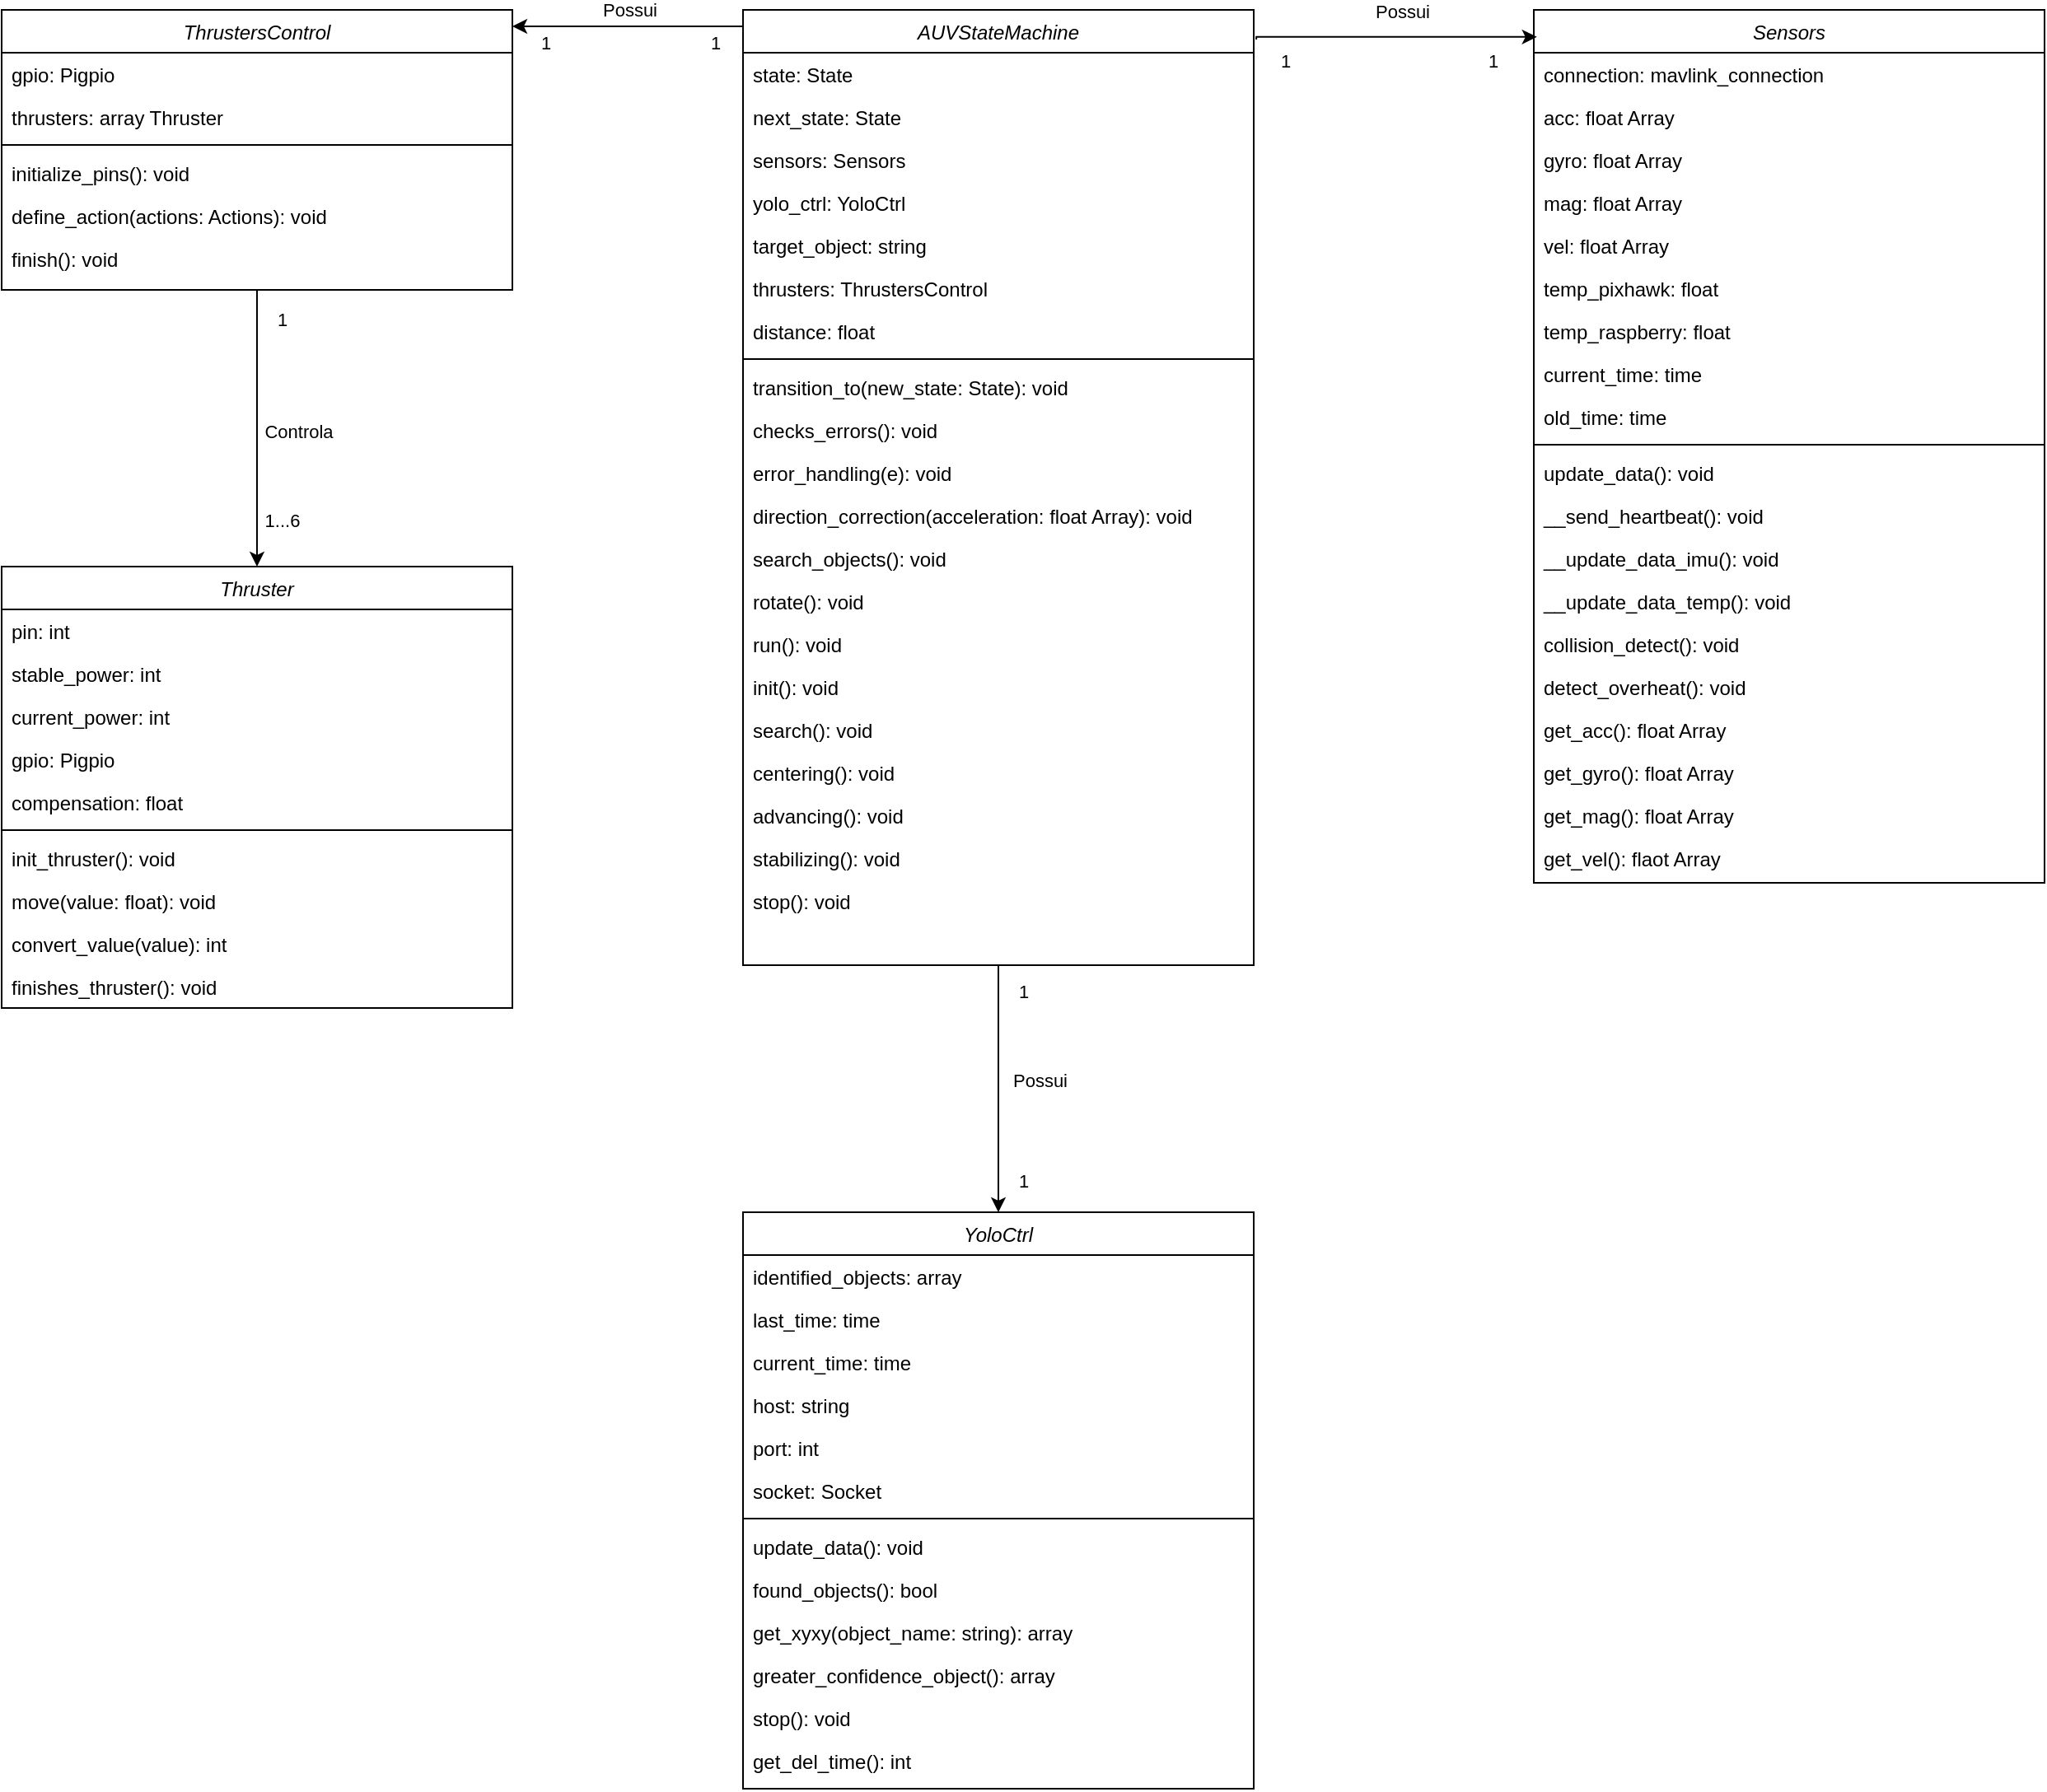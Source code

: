 <mxfile version="24.7.17">
  <diagram id="C5RBs43oDa-KdzZeNtuy" name="Page-1">
    <mxGraphModel dx="1303" dy="288" grid="1" gridSize="10" guides="1" tooltips="1" connect="1" arrows="1" fold="1" page="1" pageScale="1" pageWidth="827" pageHeight="1169" math="0" shadow="0">
      <root>
        <mxCell id="WIyWlLk6GJQsqaUBKTNV-0" />
        <mxCell id="WIyWlLk6GJQsqaUBKTNV-1" parent="WIyWlLk6GJQsqaUBKTNV-0" />
        <mxCell id="ebI2x4qFgctwWanBgVVj-23" value="" style="edgeStyle=orthogonalEdgeStyle;rounded=0;orthogonalLoop=1;jettySize=auto;html=1;" parent="WIyWlLk6GJQsqaUBKTNV-1" source="zkfFHV4jXpPFQw0GAbJ--0" target="ebI2x4qFgctwWanBgVVj-1" edge="1">
          <mxGeometry relative="1" as="geometry">
            <Array as="points">
              <mxPoint x="160" y="130" />
              <mxPoint x="160" y="130" />
            </Array>
          </mxGeometry>
        </mxCell>
        <mxCell id="ebI2x4qFgctwWanBgVVj-61" value="1" style="edgeLabel;html=1;align=center;verticalAlign=middle;resizable=0;points=[];" parent="ebI2x4qFgctwWanBgVVj-23" vertex="1" connectable="0">
          <mxGeometry x="0.538" y="1" relative="1" as="geometry">
            <mxPoint x="-13" y="9" as="offset" />
          </mxGeometry>
        </mxCell>
        <mxCell id="ebI2x4qFgctwWanBgVVj-62" value="Possui" style="edgeLabel;html=1;align=center;verticalAlign=middle;resizable=0;points=[];" parent="ebI2x4qFgctwWanBgVVj-23" vertex="1" connectable="0">
          <mxGeometry x="-0.008" y="-3" relative="1" as="geometry">
            <mxPoint y="-7" as="offset" />
          </mxGeometry>
        </mxCell>
        <mxCell id="ebI2x4qFgctwWanBgVVj-63" value="1" style="edgeLabel;html=1;align=center;verticalAlign=middle;resizable=0;points=[];" parent="ebI2x4qFgctwWanBgVVj-23" vertex="1" connectable="0">
          <mxGeometry x="-0.748" y="2" relative="1" as="geometry">
            <mxPoint y="8" as="offset" />
          </mxGeometry>
        </mxCell>
        <mxCell id="ebI2x4qFgctwWanBgVVj-57" value="" style="edgeStyle=orthogonalEdgeStyle;rounded=0;orthogonalLoop=1;jettySize=auto;html=1;" parent="WIyWlLk6GJQsqaUBKTNV-1" source="zkfFHV4jXpPFQw0GAbJ--0" target="ebI2x4qFgctwWanBgVVj-35" edge="1">
          <mxGeometry relative="1" as="geometry" />
        </mxCell>
        <mxCell id="ebI2x4qFgctwWanBgVVj-71" value="Possui" style="edgeLabel;html=1;align=center;verticalAlign=middle;resizable=0;points=[];" parent="ebI2x4qFgctwWanBgVVj-57" vertex="1" connectable="0">
          <mxGeometry x="-0.067" y="2" relative="1" as="geometry">
            <mxPoint x="23" as="offset" />
          </mxGeometry>
        </mxCell>
        <mxCell id="ebI2x4qFgctwWanBgVVj-72" value="1" style="edgeLabel;html=1;align=center;verticalAlign=middle;resizable=0;points=[];" parent="ebI2x4qFgctwWanBgVVj-57" vertex="1" connectable="0">
          <mxGeometry x="0.746" y="-2" relative="1" as="geometry">
            <mxPoint x="17" as="offset" />
          </mxGeometry>
        </mxCell>
        <mxCell id="ebI2x4qFgctwWanBgVVj-73" value="1" style="edgeLabel;html=1;align=center;verticalAlign=middle;resizable=0;points=[];" parent="ebI2x4qFgctwWanBgVVj-57" vertex="1" connectable="0">
          <mxGeometry x="-0.79" y="2" relative="1" as="geometry">
            <mxPoint x="13" as="offset" />
          </mxGeometry>
        </mxCell>
        <mxCell id="zkfFHV4jXpPFQw0GAbJ--0" value="AUVStateMachine" style="swimlane;fontStyle=2;align=center;verticalAlign=top;childLayout=stackLayout;horizontal=1;startSize=26;horizontalStack=0;resizeParent=1;resizeLast=0;collapsible=1;marginBottom=0;rounded=0;shadow=0;strokeWidth=1;" parent="WIyWlLk6GJQsqaUBKTNV-1" vertex="1">
          <mxGeometry x="220" y="120" width="310" height="580" as="geometry">
            <mxRectangle x="220" y="120" width="160" height="26" as="alternateBounds" />
          </mxGeometry>
        </mxCell>
        <mxCell id="zkfFHV4jXpPFQw0GAbJ--1" value="state: State" style="text;align=left;verticalAlign=top;spacingLeft=4;spacingRight=4;overflow=hidden;rotatable=0;points=[[0,0.5],[1,0.5]];portConstraint=eastwest;" parent="zkfFHV4jXpPFQw0GAbJ--0" vertex="1">
          <mxGeometry y="26" width="310" height="26" as="geometry" />
        </mxCell>
        <mxCell id="zkfFHV4jXpPFQw0GAbJ--2" value="next_state: State" style="text;align=left;verticalAlign=top;spacingLeft=4;spacingRight=4;overflow=hidden;rotatable=0;points=[[0,0.5],[1,0.5]];portConstraint=eastwest;rounded=0;shadow=0;html=0;" parent="zkfFHV4jXpPFQw0GAbJ--0" vertex="1">
          <mxGeometry y="52" width="310" height="26" as="geometry" />
        </mxCell>
        <mxCell id="zkfFHV4jXpPFQw0GAbJ--3" value="sensors: Sensors" style="text;align=left;verticalAlign=top;spacingLeft=4;spacingRight=4;overflow=hidden;rotatable=0;points=[[0,0.5],[1,0.5]];portConstraint=eastwest;rounded=0;shadow=0;html=0;" parent="zkfFHV4jXpPFQw0GAbJ--0" vertex="1">
          <mxGeometry y="78" width="310" height="26" as="geometry" />
        </mxCell>
        <mxCell id="G3Oy-dpfTyaTn0ayx6UJ-1" value="yolo_ctrl: YoloCtrl" style="text;align=left;verticalAlign=top;spacingLeft=4;spacingRight=4;overflow=hidden;rotatable=0;points=[[0,0.5],[1,0.5]];portConstraint=eastwest;rounded=0;shadow=0;html=0;" parent="zkfFHV4jXpPFQw0GAbJ--0" vertex="1">
          <mxGeometry y="104" width="310" height="26" as="geometry" />
        </mxCell>
        <mxCell id="G3Oy-dpfTyaTn0ayx6UJ-2" value="target_object: string" style="text;align=left;verticalAlign=top;spacingLeft=4;spacingRight=4;overflow=hidden;rotatable=0;points=[[0,0.5],[1,0.5]];portConstraint=eastwest;rounded=0;shadow=0;html=0;" parent="zkfFHV4jXpPFQw0GAbJ--0" vertex="1">
          <mxGeometry y="130" width="310" height="26" as="geometry" />
        </mxCell>
        <mxCell id="G3Oy-dpfTyaTn0ayx6UJ-3" value="thrusters: ThrustersControl" style="text;align=left;verticalAlign=top;spacingLeft=4;spacingRight=4;overflow=hidden;rotatable=0;points=[[0,0.5],[1,0.5]];portConstraint=eastwest;rounded=0;shadow=0;html=0;" parent="zkfFHV4jXpPFQw0GAbJ--0" vertex="1">
          <mxGeometry y="156" width="310" height="26" as="geometry" />
        </mxCell>
        <mxCell id="G3Oy-dpfTyaTn0ayx6UJ-4" value="distance: float" style="text;align=left;verticalAlign=top;spacingLeft=4;spacingRight=4;overflow=hidden;rotatable=0;points=[[0,0.5],[1,0.5]];portConstraint=eastwest;rounded=0;shadow=0;html=0;" parent="zkfFHV4jXpPFQw0GAbJ--0" vertex="1">
          <mxGeometry y="182" width="310" height="26" as="geometry" />
        </mxCell>
        <mxCell id="zkfFHV4jXpPFQw0GAbJ--4" value="" style="line;html=1;strokeWidth=1;align=left;verticalAlign=middle;spacingTop=-1;spacingLeft=3;spacingRight=3;rotatable=0;labelPosition=right;points=[];portConstraint=eastwest;" parent="zkfFHV4jXpPFQw0GAbJ--0" vertex="1">
          <mxGeometry y="208" width="310" height="8" as="geometry" />
        </mxCell>
        <mxCell id="zkfFHV4jXpPFQw0GAbJ--5" value="transition_to(new_state: State): void" style="text;align=left;verticalAlign=top;spacingLeft=4;spacingRight=4;overflow=hidden;rotatable=0;points=[[0,0.5],[1,0.5]];portConstraint=eastwest;" parent="zkfFHV4jXpPFQw0GAbJ--0" vertex="1">
          <mxGeometry y="216" width="310" height="26" as="geometry" />
        </mxCell>
        <mxCell id="G3Oy-dpfTyaTn0ayx6UJ-5" value="checks_errors(): void" style="text;align=left;verticalAlign=top;spacingLeft=4;spacingRight=4;overflow=hidden;rotatable=0;points=[[0,0.5],[1,0.5]];portConstraint=eastwest;" parent="zkfFHV4jXpPFQw0GAbJ--0" vertex="1">
          <mxGeometry y="242" width="310" height="26" as="geometry" />
        </mxCell>
        <mxCell id="G3Oy-dpfTyaTn0ayx6UJ-7" value="error_handling(e): void" style="text;align=left;verticalAlign=top;spacingLeft=4;spacingRight=4;overflow=hidden;rotatable=0;points=[[0,0.5],[1,0.5]];portConstraint=eastwest;" parent="zkfFHV4jXpPFQw0GAbJ--0" vertex="1">
          <mxGeometry y="268" width="310" height="26" as="geometry" />
        </mxCell>
        <mxCell id="G3Oy-dpfTyaTn0ayx6UJ-8" value="direction_correction(acceleration: float Array): void" style="text;align=left;verticalAlign=top;spacingLeft=4;spacingRight=4;overflow=hidden;rotatable=0;points=[[0,0.5],[1,0.5]];portConstraint=eastwest;" parent="zkfFHV4jXpPFQw0GAbJ--0" vertex="1">
          <mxGeometry y="294" width="310" height="26" as="geometry" />
        </mxCell>
        <mxCell id="G3Oy-dpfTyaTn0ayx6UJ-11" value="search_objects(): void" style="text;align=left;verticalAlign=top;spacingLeft=4;spacingRight=4;overflow=hidden;rotatable=0;points=[[0,0.5],[1,0.5]];portConstraint=eastwest;" parent="zkfFHV4jXpPFQw0GAbJ--0" vertex="1">
          <mxGeometry y="320" width="310" height="26" as="geometry" />
        </mxCell>
        <mxCell id="G3Oy-dpfTyaTn0ayx6UJ-12" value="rotate(): void" style="text;align=left;verticalAlign=top;spacingLeft=4;spacingRight=4;overflow=hidden;rotatable=0;points=[[0,0.5],[1,0.5]];portConstraint=eastwest;" parent="zkfFHV4jXpPFQw0GAbJ--0" vertex="1">
          <mxGeometry y="346" width="310" height="26" as="geometry" />
        </mxCell>
        <mxCell id="G3Oy-dpfTyaTn0ayx6UJ-6" value="run(): void" style="text;align=left;verticalAlign=top;spacingLeft=4;spacingRight=4;overflow=hidden;rotatable=0;points=[[0,0.5],[1,0.5]];portConstraint=eastwest;" parent="zkfFHV4jXpPFQw0GAbJ--0" vertex="1">
          <mxGeometry y="372" width="310" height="26" as="geometry" />
        </mxCell>
        <mxCell id="G3Oy-dpfTyaTn0ayx6UJ-9" value="init(): void" style="text;align=left;verticalAlign=top;spacingLeft=4;spacingRight=4;overflow=hidden;rotatable=0;points=[[0,0.5],[1,0.5]];portConstraint=eastwest;" parent="zkfFHV4jXpPFQw0GAbJ--0" vertex="1">
          <mxGeometry y="398" width="310" height="26" as="geometry" />
        </mxCell>
        <mxCell id="G3Oy-dpfTyaTn0ayx6UJ-10" value="search(): void" style="text;align=left;verticalAlign=top;spacingLeft=4;spacingRight=4;overflow=hidden;rotatable=0;points=[[0,0.5],[1,0.5]];portConstraint=eastwest;" parent="zkfFHV4jXpPFQw0GAbJ--0" vertex="1">
          <mxGeometry y="424" width="310" height="26" as="geometry" />
        </mxCell>
        <mxCell id="G3Oy-dpfTyaTn0ayx6UJ-13" value="centering(): void" style="text;align=left;verticalAlign=top;spacingLeft=4;spacingRight=4;overflow=hidden;rotatable=0;points=[[0,0.5],[1,0.5]];portConstraint=eastwest;" parent="zkfFHV4jXpPFQw0GAbJ--0" vertex="1">
          <mxGeometry y="450" width="310" height="26" as="geometry" />
        </mxCell>
        <mxCell id="G3Oy-dpfTyaTn0ayx6UJ-14" value="advancing(): void" style="text;align=left;verticalAlign=top;spacingLeft=4;spacingRight=4;overflow=hidden;rotatable=0;points=[[0,0.5],[1,0.5]];portConstraint=eastwest;" parent="zkfFHV4jXpPFQw0GAbJ--0" vertex="1">
          <mxGeometry y="476" width="310" height="26" as="geometry" />
        </mxCell>
        <mxCell id="G3Oy-dpfTyaTn0ayx6UJ-15" value="stabilizing(): void" style="text;align=left;verticalAlign=top;spacingLeft=4;spacingRight=4;overflow=hidden;rotatable=0;points=[[0,0.5],[1,0.5]];portConstraint=eastwest;" parent="zkfFHV4jXpPFQw0GAbJ--0" vertex="1">
          <mxGeometry y="502" width="310" height="26" as="geometry" />
        </mxCell>
        <mxCell id="G3Oy-dpfTyaTn0ayx6UJ-16" value="stop(): void" style="text;align=left;verticalAlign=top;spacingLeft=4;spacingRight=4;overflow=hidden;rotatable=0;points=[[0,0.5],[1,0.5]];portConstraint=eastwest;" parent="zkfFHV4jXpPFQw0GAbJ--0" vertex="1">
          <mxGeometry y="528" width="310" height="26" as="geometry" />
        </mxCell>
        <mxCell id="G3Oy-dpfTyaTn0ayx6UJ-17" value="Sensors" style="swimlane;fontStyle=2;align=center;verticalAlign=top;childLayout=stackLayout;horizontal=1;startSize=26;horizontalStack=0;resizeParent=1;resizeLast=0;collapsible=1;marginBottom=0;rounded=0;shadow=0;strokeWidth=1;" parent="WIyWlLk6GJQsqaUBKTNV-1" vertex="1">
          <mxGeometry x="700" y="120" width="310" height="530" as="geometry">
            <mxRectangle x="220" y="120" width="160" height="26" as="alternateBounds" />
          </mxGeometry>
        </mxCell>
        <mxCell id="G3Oy-dpfTyaTn0ayx6UJ-18" value="connection: mavlink_connection" style="text;align=left;verticalAlign=top;spacingLeft=4;spacingRight=4;overflow=hidden;rotatable=0;points=[[0,0.5],[1,0.5]];portConstraint=eastwest;" parent="G3Oy-dpfTyaTn0ayx6UJ-17" vertex="1">
          <mxGeometry y="26" width="310" height="26" as="geometry" />
        </mxCell>
        <mxCell id="G3Oy-dpfTyaTn0ayx6UJ-19" value="acc: float Array" style="text;align=left;verticalAlign=top;spacingLeft=4;spacingRight=4;overflow=hidden;rotatable=0;points=[[0,0.5],[1,0.5]];portConstraint=eastwest;rounded=0;shadow=0;html=0;" parent="G3Oy-dpfTyaTn0ayx6UJ-17" vertex="1">
          <mxGeometry y="52" width="310" height="26" as="geometry" />
        </mxCell>
        <mxCell id="G3Oy-dpfTyaTn0ayx6UJ-20" value="gyro: float Array" style="text;align=left;verticalAlign=top;spacingLeft=4;spacingRight=4;overflow=hidden;rotatable=0;points=[[0,0.5],[1,0.5]];portConstraint=eastwest;rounded=0;shadow=0;html=0;" parent="G3Oy-dpfTyaTn0ayx6UJ-17" vertex="1">
          <mxGeometry y="78" width="310" height="26" as="geometry" />
        </mxCell>
        <mxCell id="G3Oy-dpfTyaTn0ayx6UJ-21" value="mag: float Array" style="text;align=left;verticalAlign=top;spacingLeft=4;spacingRight=4;overflow=hidden;rotatable=0;points=[[0,0.5],[1,0.5]];portConstraint=eastwest;rounded=0;shadow=0;html=0;" parent="G3Oy-dpfTyaTn0ayx6UJ-17" vertex="1">
          <mxGeometry y="104" width="310" height="26" as="geometry" />
        </mxCell>
        <mxCell id="G3Oy-dpfTyaTn0ayx6UJ-22" value="vel: float Array" style="text;align=left;verticalAlign=top;spacingLeft=4;spacingRight=4;overflow=hidden;rotatable=0;points=[[0,0.5],[1,0.5]];portConstraint=eastwest;rounded=0;shadow=0;html=0;" parent="G3Oy-dpfTyaTn0ayx6UJ-17" vertex="1">
          <mxGeometry y="130" width="310" height="26" as="geometry" />
        </mxCell>
        <mxCell id="G3Oy-dpfTyaTn0ayx6UJ-23" value="temp_pixhawk: float" style="text;align=left;verticalAlign=top;spacingLeft=4;spacingRight=4;overflow=hidden;rotatable=0;points=[[0,0.5],[1,0.5]];portConstraint=eastwest;rounded=0;shadow=0;html=0;" parent="G3Oy-dpfTyaTn0ayx6UJ-17" vertex="1">
          <mxGeometry y="156" width="310" height="26" as="geometry" />
        </mxCell>
        <mxCell id="G3Oy-dpfTyaTn0ayx6UJ-24" value="temp_raspberry: float" style="text;align=left;verticalAlign=top;spacingLeft=4;spacingRight=4;overflow=hidden;rotatable=0;points=[[0,0.5],[1,0.5]];portConstraint=eastwest;rounded=0;shadow=0;html=0;" parent="G3Oy-dpfTyaTn0ayx6UJ-17" vertex="1">
          <mxGeometry y="182" width="310" height="26" as="geometry" />
        </mxCell>
        <mxCell id="G3Oy-dpfTyaTn0ayx6UJ-39" value="current_time: time" style="text;align=left;verticalAlign=top;spacingLeft=4;spacingRight=4;overflow=hidden;rotatable=0;points=[[0,0.5],[1,0.5]];portConstraint=eastwest;rounded=0;shadow=0;html=0;" parent="G3Oy-dpfTyaTn0ayx6UJ-17" vertex="1">
          <mxGeometry y="208" width="310" height="26" as="geometry" />
        </mxCell>
        <mxCell id="G3Oy-dpfTyaTn0ayx6UJ-40" value="old_time: time" style="text;align=left;verticalAlign=top;spacingLeft=4;spacingRight=4;overflow=hidden;rotatable=0;points=[[0,0.5],[1,0.5]];portConstraint=eastwest;rounded=0;shadow=0;html=0;" parent="G3Oy-dpfTyaTn0ayx6UJ-17" vertex="1">
          <mxGeometry y="234" width="310" height="26" as="geometry" />
        </mxCell>
        <mxCell id="G3Oy-dpfTyaTn0ayx6UJ-25" value="" style="line;html=1;strokeWidth=1;align=left;verticalAlign=middle;spacingTop=-1;spacingLeft=3;spacingRight=3;rotatable=0;labelPosition=right;points=[];portConstraint=eastwest;" parent="G3Oy-dpfTyaTn0ayx6UJ-17" vertex="1">
          <mxGeometry y="260" width="310" height="8" as="geometry" />
        </mxCell>
        <mxCell id="G3Oy-dpfTyaTn0ayx6UJ-26" value="update_data(): void" style="text;align=left;verticalAlign=top;spacingLeft=4;spacingRight=4;overflow=hidden;rotatable=0;points=[[0,0.5],[1,0.5]];portConstraint=eastwest;" parent="G3Oy-dpfTyaTn0ayx6UJ-17" vertex="1">
          <mxGeometry y="268" width="310" height="26" as="geometry" />
        </mxCell>
        <mxCell id="G3Oy-dpfTyaTn0ayx6UJ-27" value="__send_heartbeat(): void" style="text;align=left;verticalAlign=top;spacingLeft=4;spacingRight=4;overflow=hidden;rotatable=0;points=[[0,0.5],[1,0.5]];portConstraint=eastwest;" parent="G3Oy-dpfTyaTn0ayx6UJ-17" vertex="1">
          <mxGeometry y="294" width="310" height="26" as="geometry" />
        </mxCell>
        <mxCell id="G3Oy-dpfTyaTn0ayx6UJ-28" value="__update_data_imu(): void" style="text;align=left;verticalAlign=top;spacingLeft=4;spacingRight=4;overflow=hidden;rotatable=0;points=[[0,0.5],[1,0.5]];portConstraint=eastwest;" parent="G3Oy-dpfTyaTn0ayx6UJ-17" vertex="1">
          <mxGeometry y="320" width="310" height="26" as="geometry" />
        </mxCell>
        <mxCell id="G3Oy-dpfTyaTn0ayx6UJ-29" value="__update_data_temp(): void" style="text;align=left;verticalAlign=top;spacingLeft=4;spacingRight=4;overflow=hidden;rotatable=0;points=[[0,0.5],[1,0.5]];portConstraint=eastwest;" parent="G3Oy-dpfTyaTn0ayx6UJ-17" vertex="1">
          <mxGeometry y="346" width="310" height="26" as="geometry" />
        </mxCell>
        <mxCell id="G3Oy-dpfTyaTn0ayx6UJ-30" value="collision_detect(): void" style="text;align=left;verticalAlign=top;spacingLeft=4;spacingRight=4;overflow=hidden;rotatable=0;points=[[0,0.5],[1,0.5]];portConstraint=eastwest;" parent="G3Oy-dpfTyaTn0ayx6UJ-17" vertex="1">
          <mxGeometry y="372" width="310" height="26" as="geometry" />
        </mxCell>
        <mxCell id="G3Oy-dpfTyaTn0ayx6UJ-31" value="detect_overheat(): void" style="text;align=left;verticalAlign=top;spacingLeft=4;spacingRight=4;overflow=hidden;rotatable=0;points=[[0,0.5],[1,0.5]];portConstraint=eastwest;" parent="G3Oy-dpfTyaTn0ayx6UJ-17" vertex="1">
          <mxGeometry y="398" width="310" height="26" as="geometry" />
        </mxCell>
        <mxCell id="G3Oy-dpfTyaTn0ayx6UJ-32" value="get_acc(): float Array" style="text;align=left;verticalAlign=top;spacingLeft=4;spacingRight=4;overflow=hidden;rotatable=0;points=[[0,0.5],[1,0.5]];portConstraint=eastwest;" parent="G3Oy-dpfTyaTn0ayx6UJ-17" vertex="1">
          <mxGeometry y="424" width="310" height="26" as="geometry" />
        </mxCell>
        <mxCell id="G3Oy-dpfTyaTn0ayx6UJ-33" value="get_gyro(): float Array" style="text;align=left;verticalAlign=top;spacingLeft=4;spacingRight=4;overflow=hidden;rotatable=0;points=[[0,0.5],[1,0.5]];portConstraint=eastwest;" parent="G3Oy-dpfTyaTn0ayx6UJ-17" vertex="1">
          <mxGeometry y="450" width="310" height="26" as="geometry" />
        </mxCell>
        <mxCell id="G3Oy-dpfTyaTn0ayx6UJ-34" value="get_mag(): float Array" style="text;align=left;verticalAlign=top;spacingLeft=4;spacingRight=4;overflow=hidden;rotatable=0;points=[[0,0.5],[1,0.5]];portConstraint=eastwest;" parent="G3Oy-dpfTyaTn0ayx6UJ-17" vertex="1">
          <mxGeometry y="476" width="310" height="26" as="geometry" />
        </mxCell>
        <mxCell id="G3Oy-dpfTyaTn0ayx6UJ-35" value="get_vel(): flaot Array" style="text;align=left;verticalAlign=top;spacingLeft=4;spacingRight=4;overflow=hidden;rotatable=0;points=[[0,0.5],[1,0.5]];portConstraint=eastwest;" parent="G3Oy-dpfTyaTn0ayx6UJ-17" vertex="1">
          <mxGeometry y="502" width="310" height="26" as="geometry" />
        </mxCell>
        <mxCell id="ebI2x4qFgctwWanBgVVj-31" value="" style="edgeStyle=orthogonalEdgeStyle;rounded=0;orthogonalLoop=1;jettySize=auto;html=1;" parent="WIyWlLk6GJQsqaUBKTNV-1" source="ebI2x4qFgctwWanBgVVj-1" target="ebI2x4qFgctwWanBgVVj-24" edge="1">
          <mxGeometry relative="1" as="geometry" />
        </mxCell>
        <mxCell id="ebI2x4qFgctwWanBgVVj-64" value="Controla" style="edgeLabel;html=1;align=center;verticalAlign=middle;resizable=0;points=[];" parent="ebI2x4qFgctwWanBgVVj-31" vertex="1" connectable="0">
          <mxGeometry x="-0.065" y="4" relative="1" as="geometry">
            <mxPoint x="21" y="7" as="offset" />
          </mxGeometry>
        </mxCell>
        <mxCell id="ebI2x4qFgctwWanBgVVj-66" value="1...6" style="edgeLabel;html=1;align=center;verticalAlign=middle;resizable=0;points=[];" parent="ebI2x4qFgctwWanBgVVj-31" vertex="1" connectable="0">
          <mxGeometry x="0.574" relative="1" as="geometry">
            <mxPoint x="15" y="8" as="offset" />
          </mxGeometry>
        </mxCell>
        <mxCell id="ebI2x4qFgctwWanBgVVj-67" value="1" style="edgeLabel;html=1;align=center;verticalAlign=middle;resizable=0;points=[];" parent="ebI2x4qFgctwWanBgVVj-31" vertex="1" connectable="0">
          <mxGeometry x="-0.79" y="-1" relative="1" as="geometry">
            <mxPoint x="16" as="offset" />
          </mxGeometry>
        </mxCell>
        <mxCell id="ebI2x4qFgctwWanBgVVj-1" value="ThrustersControl" style="swimlane;fontStyle=2;align=center;verticalAlign=top;childLayout=stackLayout;horizontal=1;startSize=26;horizontalStack=0;resizeParent=1;resizeLast=0;collapsible=1;marginBottom=0;rounded=0;shadow=0;strokeWidth=1;" parent="WIyWlLk6GJQsqaUBKTNV-1" vertex="1">
          <mxGeometry x="-230" y="120" width="310" height="170" as="geometry">
            <mxRectangle x="220" y="120" width="160" height="26" as="alternateBounds" />
          </mxGeometry>
        </mxCell>
        <mxCell id="ebI2x4qFgctwWanBgVVj-2" value="gpio: Pigpio" style="text;align=left;verticalAlign=top;spacingLeft=4;spacingRight=4;overflow=hidden;rotatable=0;points=[[0,0.5],[1,0.5]];portConstraint=eastwest;" parent="ebI2x4qFgctwWanBgVVj-1" vertex="1">
          <mxGeometry y="26" width="310" height="26" as="geometry" />
        </mxCell>
        <mxCell id="ebI2x4qFgctwWanBgVVj-3" value="thrusters: array Thruster" style="text;align=left;verticalAlign=top;spacingLeft=4;spacingRight=4;overflow=hidden;rotatable=0;points=[[0,0.5],[1,0.5]];portConstraint=eastwest;rounded=0;shadow=0;html=0;" parent="ebI2x4qFgctwWanBgVVj-1" vertex="1">
          <mxGeometry y="52" width="310" height="26" as="geometry" />
        </mxCell>
        <mxCell id="ebI2x4qFgctwWanBgVVj-9" value="" style="line;html=1;strokeWidth=1;align=left;verticalAlign=middle;spacingTop=-1;spacingLeft=3;spacingRight=3;rotatable=0;labelPosition=right;points=[];portConstraint=eastwest;" parent="ebI2x4qFgctwWanBgVVj-1" vertex="1">
          <mxGeometry y="78" width="310" height="8" as="geometry" />
        </mxCell>
        <mxCell id="ebI2x4qFgctwWanBgVVj-10" value="initialize_pins(): void" style="text;align=left;verticalAlign=top;spacingLeft=4;spacingRight=4;overflow=hidden;rotatable=0;points=[[0,0.5],[1,0.5]];portConstraint=eastwest;" parent="ebI2x4qFgctwWanBgVVj-1" vertex="1">
          <mxGeometry y="86" width="310" height="26" as="geometry" />
        </mxCell>
        <mxCell id="ebI2x4qFgctwWanBgVVj-11" value="define_action(actions: Actions): void" style="text;align=left;verticalAlign=top;spacingLeft=4;spacingRight=4;overflow=hidden;rotatable=0;points=[[0,0.5],[1,0.5]];portConstraint=eastwest;" parent="ebI2x4qFgctwWanBgVVj-1" vertex="1">
          <mxGeometry y="112" width="310" height="26" as="geometry" />
        </mxCell>
        <mxCell id="ebI2x4qFgctwWanBgVVj-12" value="finish(): void" style="text;align=left;verticalAlign=top;spacingLeft=4;spacingRight=4;overflow=hidden;rotatable=0;points=[[0,0.5],[1,0.5]];portConstraint=eastwest;" parent="ebI2x4qFgctwWanBgVVj-1" vertex="1">
          <mxGeometry y="138" width="310" height="26" as="geometry" />
        </mxCell>
        <mxCell id="ebI2x4qFgctwWanBgVVj-24" value="Thruster" style="swimlane;fontStyle=2;align=center;verticalAlign=top;childLayout=stackLayout;horizontal=1;startSize=26;horizontalStack=0;resizeParent=1;resizeLast=0;collapsible=1;marginBottom=0;rounded=0;shadow=0;strokeWidth=1;" parent="WIyWlLk6GJQsqaUBKTNV-1" vertex="1">
          <mxGeometry x="-230" y="458" width="310" height="268" as="geometry">
            <mxRectangle x="220" y="120" width="160" height="26" as="alternateBounds" />
          </mxGeometry>
        </mxCell>
        <mxCell id="ebI2x4qFgctwWanBgVVj-25" value="pin: int" style="text;align=left;verticalAlign=top;spacingLeft=4;spacingRight=4;overflow=hidden;rotatable=0;points=[[0,0.5],[1,0.5]];portConstraint=eastwest;" parent="ebI2x4qFgctwWanBgVVj-24" vertex="1">
          <mxGeometry y="26" width="310" height="26" as="geometry" />
        </mxCell>
        <mxCell id="ebI2x4qFgctwWanBgVVj-26" value="stable_power: int" style="text;align=left;verticalAlign=top;spacingLeft=4;spacingRight=4;overflow=hidden;rotatable=0;points=[[0,0.5],[1,0.5]];portConstraint=eastwest;rounded=0;shadow=0;html=0;" parent="ebI2x4qFgctwWanBgVVj-24" vertex="1">
          <mxGeometry y="52" width="310" height="26" as="geometry" />
        </mxCell>
        <mxCell id="ebI2x4qFgctwWanBgVVj-32" value="current_power: int" style="text;align=left;verticalAlign=top;spacingLeft=4;spacingRight=4;overflow=hidden;rotatable=0;points=[[0,0.5],[1,0.5]];portConstraint=eastwest;rounded=0;shadow=0;html=0;" parent="ebI2x4qFgctwWanBgVVj-24" vertex="1">
          <mxGeometry y="78" width="310" height="26" as="geometry" />
        </mxCell>
        <mxCell id="ebI2x4qFgctwWanBgVVj-33" value="gpio: Pigpio" style="text;align=left;verticalAlign=top;spacingLeft=4;spacingRight=4;overflow=hidden;rotatable=0;points=[[0,0.5],[1,0.5]];portConstraint=eastwest;rounded=0;shadow=0;html=0;" parent="ebI2x4qFgctwWanBgVVj-24" vertex="1">
          <mxGeometry y="104" width="310" height="26" as="geometry" />
        </mxCell>
        <mxCell id="kKHkE5Pyp8iLDEPQK9z5-0" value="compensation: float" style="text;align=left;verticalAlign=top;spacingLeft=4;spacingRight=4;overflow=hidden;rotatable=0;points=[[0,0.5],[1,0.5]];portConstraint=eastwest;rounded=0;shadow=0;html=0;" vertex="1" parent="ebI2x4qFgctwWanBgVVj-24">
          <mxGeometry y="130" width="310" height="26" as="geometry" />
        </mxCell>
        <mxCell id="ebI2x4qFgctwWanBgVVj-27" value="" style="line;html=1;strokeWidth=1;align=left;verticalAlign=middle;spacingTop=-1;spacingLeft=3;spacingRight=3;rotatable=0;labelPosition=right;points=[];portConstraint=eastwest;" parent="ebI2x4qFgctwWanBgVVj-24" vertex="1">
          <mxGeometry y="156" width="310" height="8" as="geometry" />
        </mxCell>
        <mxCell id="ebI2x4qFgctwWanBgVVj-28" value="init_thruster(): void" style="text;align=left;verticalAlign=top;spacingLeft=4;spacingRight=4;overflow=hidden;rotatable=0;points=[[0,0.5],[1,0.5]];portConstraint=eastwest;" parent="ebI2x4qFgctwWanBgVVj-24" vertex="1">
          <mxGeometry y="164" width="310" height="26" as="geometry" />
        </mxCell>
        <mxCell id="ebI2x4qFgctwWanBgVVj-29" value="move(value: float): void" style="text;align=left;verticalAlign=top;spacingLeft=4;spacingRight=4;overflow=hidden;rotatable=0;points=[[0,0.5],[1,0.5]];portConstraint=eastwest;" parent="ebI2x4qFgctwWanBgVVj-24" vertex="1">
          <mxGeometry y="190" width="310" height="26" as="geometry" />
        </mxCell>
        <mxCell id="ebI2x4qFgctwWanBgVVj-30" value="convert_value(value): int" style="text;align=left;verticalAlign=top;spacingLeft=4;spacingRight=4;overflow=hidden;rotatable=0;points=[[0,0.5],[1,0.5]];portConstraint=eastwest;" parent="ebI2x4qFgctwWanBgVVj-24" vertex="1">
          <mxGeometry y="216" width="310" height="26" as="geometry" />
        </mxCell>
        <mxCell id="ebI2x4qFgctwWanBgVVj-34" value="finishes_thruster(): void" style="text;align=left;verticalAlign=top;spacingLeft=4;spacingRight=4;overflow=hidden;rotatable=0;points=[[0,0.5],[1,0.5]];portConstraint=eastwest;" parent="ebI2x4qFgctwWanBgVVj-24" vertex="1">
          <mxGeometry y="242" width="310" height="26" as="geometry" />
        </mxCell>
        <mxCell id="ebI2x4qFgctwWanBgVVj-35" value="YoloCtrl" style="swimlane;fontStyle=2;align=center;verticalAlign=top;childLayout=stackLayout;horizontal=1;startSize=26;horizontalStack=0;resizeParent=1;resizeLast=0;collapsible=1;marginBottom=0;rounded=0;shadow=0;strokeWidth=1;" parent="WIyWlLk6GJQsqaUBKTNV-1" vertex="1">
          <mxGeometry x="220" y="850" width="310" height="350" as="geometry">
            <mxRectangle x="220" y="120" width="160" height="26" as="alternateBounds" />
          </mxGeometry>
        </mxCell>
        <mxCell id="ebI2x4qFgctwWanBgVVj-36" value="identified_objects: array" style="text;align=left;verticalAlign=top;spacingLeft=4;spacingRight=4;overflow=hidden;rotatable=0;points=[[0,0.5],[1,0.5]];portConstraint=eastwest;" parent="ebI2x4qFgctwWanBgVVj-35" vertex="1">
          <mxGeometry y="26" width="310" height="26" as="geometry" />
        </mxCell>
        <mxCell id="ebI2x4qFgctwWanBgVVj-37" value="last_time: time" style="text;align=left;verticalAlign=top;spacingLeft=4;spacingRight=4;overflow=hidden;rotatable=0;points=[[0,0.5],[1,0.5]];portConstraint=eastwest;rounded=0;shadow=0;html=0;" parent="ebI2x4qFgctwWanBgVVj-35" vertex="1">
          <mxGeometry y="52" width="310" height="26" as="geometry" />
        </mxCell>
        <mxCell id="ebI2x4qFgctwWanBgVVj-38" value="current_time: time" style="text;align=left;verticalAlign=top;spacingLeft=4;spacingRight=4;overflow=hidden;rotatable=0;points=[[0,0.5],[1,0.5]];portConstraint=eastwest;rounded=0;shadow=0;html=0;" parent="ebI2x4qFgctwWanBgVVj-35" vertex="1">
          <mxGeometry y="78" width="310" height="26" as="geometry" />
        </mxCell>
        <mxCell id="ebI2x4qFgctwWanBgVVj-39" value="host: string" style="text;align=left;verticalAlign=top;spacingLeft=4;spacingRight=4;overflow=hidden;rotatable=0;points=[[0,0.5],[1,0.5]];portConstraint=eastwest;rounded=0;shadow=0;html=0;" parent="ebI2x4qFgctwWanBgVVj-35" vertex="1">
          <mxGeometry y="104" width="310" height="26" as="geometry" />
        </mxCell>
        <mxCell id="ebI2x4qFgctwWanBgVVj-40" value="port: int" style="text;align=left;verticalAlign=top;spacingLeft=4;spacingRight=4;overflow=hidden;rotatable=0;points=[[0,0.5],[1,0.5]];portConstraint=eastwest;rounded=0;shadow=0;html=0;" parent="ebI2x4qFgctwWanBgVVj-35" vertex="1">
          <mxGeometry y="130" width="310" height="26" as="geometry" />
        </mxCell>
        <mxCell id="ebI2x4qFgctwWanBgVVj-41" value="socket: Socket" style="text;align=left;verticalAlign=top;spacingLeft=4;spacingRight=4;overflow=hidden;rotatable=0;points=[[0,0.5],[1,0.5]];portConstraint=eastwest;rounded=0;shadow=0;html=0;" parent="ebI2x4qFgctwWanBgVVj-35" vertex="1">
          <mxGeometry y="156" width="310" height="26" as="geometry" />
        </mxCell>
        <mxCell id="ebI2x4qFgctwWanBgVVj-43" value="" style="line;html=1;strokeWidth=1;align=left;verticalAlign=middle;spacingTop=-1;spacingLeft=3;spacingRight=3;rotatable=0;labelPosition=right;points=[];portConstraint=eastwest;" parent="ebI2x4qFgctwWanBgVVj-35" vertex="1">
          <mxGeometry y="182" width="310" height="8" as="geometry" />
        </mxCell>
        <mxCell id="ebI2x4qFgctwWanBgVVj-44" value="update_data(): void" style="text;align=left;verticalAlign=top;spacingLeft=4;spacingRight=4;overflow=hidden;rotatable=0;points=[[0,0.5],[1,0.5]];portConstraint=eastwest;" parent="ebI2x4qFgctwWanBgVVj-35" vertex="1">
          <mxGeometry y="190" width="310" height="26" as="geometry" />
        </mxCell>
        <mxCell id="ebI2x4qFgctwWanBgVVj-45" value="found_objects(): bool" style="text;align=left;verticalAlign=top;spacingLeft=4;spacingRight=4;overflow=hidden;rotatable=0;points=[[0,0.5],[1,0.5]];portConstraint=eastwest;" parent="ebI2x4qFgctwWanBgVVj-35" vertex="1">
          <mxGeometry y="216" width="310" height="26" as="geometry" />
        </mxCell>
        <mxCell id="ebI2x4qFgctwWanBgVVj-46" value="get_xyxy(object_name: string): array" style="text;align=left;verticalAlign=top;spacingLeft=4;spacingRight=4;overflow=hidden;rotatable=0;points=[[0,0.5],[1,0.5]];portConstraint=eastwest;" parent="ebI2x4qFgctwWanBgVVj-35" vertex="1">
          <mxGeometry y="242" width="310" height="26" as="geometry" />
        </mxCell>
        <mxCell id="ebI2x4qFgctwWanBgVVj-47" value="greater_confidence_object(): array" style="text;align=left;verticalAlign=top;spacingLeft=4;spacingRight=4;overflow=hidden;rotatable=0;points=[[0,0.5],[1,0.5]];portConstraint=eastwest;" parent="ebI2x4qFgctwWanBgVVj-35" vertex="1">
          <mxGeometry y="268" width="310" height="26" as="geometry" />
        </mxCell>
        <mxCell id="ebI2x4qFgctwWanBgVVj-48" value="stop(): void" style="text;align=left;verticalAlign=top;spacingLeft=4;spacingRight=4;overflow=hidden;rotatable=0;points=[[0,0.5],[1,0.5]];portConstraint=eastwest;" parent="ebI2x4qFgctwWanBgVVj-35" vertex="1">
          <mxGeometry y="294" width="310" height="26" as="geometry" />
        </mxCell>
        <mxCell id="ebI2x4qFgctwWanBgVVj-49" value="get_del_time(): int" style="text;align=left;verticalAlign=top;spacingLeft=4;spacingRight=4;overflow=hidden;rotatable=0;points=[[0,0.5],[1,0.5]];portConstraint=eastwest;" parent="ebI2x4qFgctwWanBgVVj-35" vertex="1">
          <mxGeometry y="320" width="310" height="26" as="geometry" />
        </mxCell>
        <mxCell id="ebI2x4qFgctwWanBgVVj-59" style="edgeStyle=orthogonalEdgeStyle;rounded=0;orthogonalLoop=1;jettySize=auto;html=1;entryX=0.006;entryY=0.031;entryDx=0;entryDy=0;exitX=1.005;exitY=0.031;exitDx=0;exitDy=0;exitPerimeter=0;entryPerimeter=0;" parent="WIyWlLk6GJQsqaUBKTNV-1" source="zkfFHV4jXpPFQw0GAbJ--0" target="G3Oy-dpfTyaTn0ayx6UJ-17" edge="1">
          <mxGeometry relative="1" as="geometry">
            <mxPoint x="440" y="83.04" as="sourcePoint" />
            <mxPoint x="530" y="20" as="targetPoint" />
            <Array as="points">
              <mxPoint x="532" y="136" />
            </Array>
          </mxGeometry>
        </mxCell>
        <mxCell id="ebI2x4qFgctwWanBgVVj-68" value="Possui" style="edgeLabel;html=1;align=center;verticalAlign=middle;resizable=0;points=[];" parent="ebI2x4qFgctwWanBgVVj-59" vertex="1" connectable="0">
          <mxGeometry x="0.041" y="-1" relative="1" as="geometry">
            <mxPoint y="-17" as="offset" />
          </mxGeometry>
        </mxCell>
        <mxCell id="ebI2x4qFgctwWanBgVVj-69" value="1" style="edgeLabel;html=1;align=center;verticalAlign=middle;resizable=0;points=[];" parent="ebI2x4qFgctwWanBgVVj-59" vertex="1" connectable="0">
          <mxGeometry x="0.683" y="-1" relative="1" as="geometry">
            <mxPoint y="13" as="offset" />
          </mxGeometry>
        </mxCell>
        <mxCell id="ebI2x4qFgctwWanBgVVj-70" value="1" style="edgeLabel;html=1;align=center;verticalAlign=middle;resizable=0;points=[];" parent="ebI2x4qFgctwWanBgVVj-59" vertex="1" connectable="0">
          <mxGeometry x="-0.78" y="3" relative="1" as="geometry">
            <mxPoint y="17" as="offset" />
          </mxGeometry>
        </mxCell>
      </root>
    </mxGraphModel>
  </diagram>
</mxfile>
